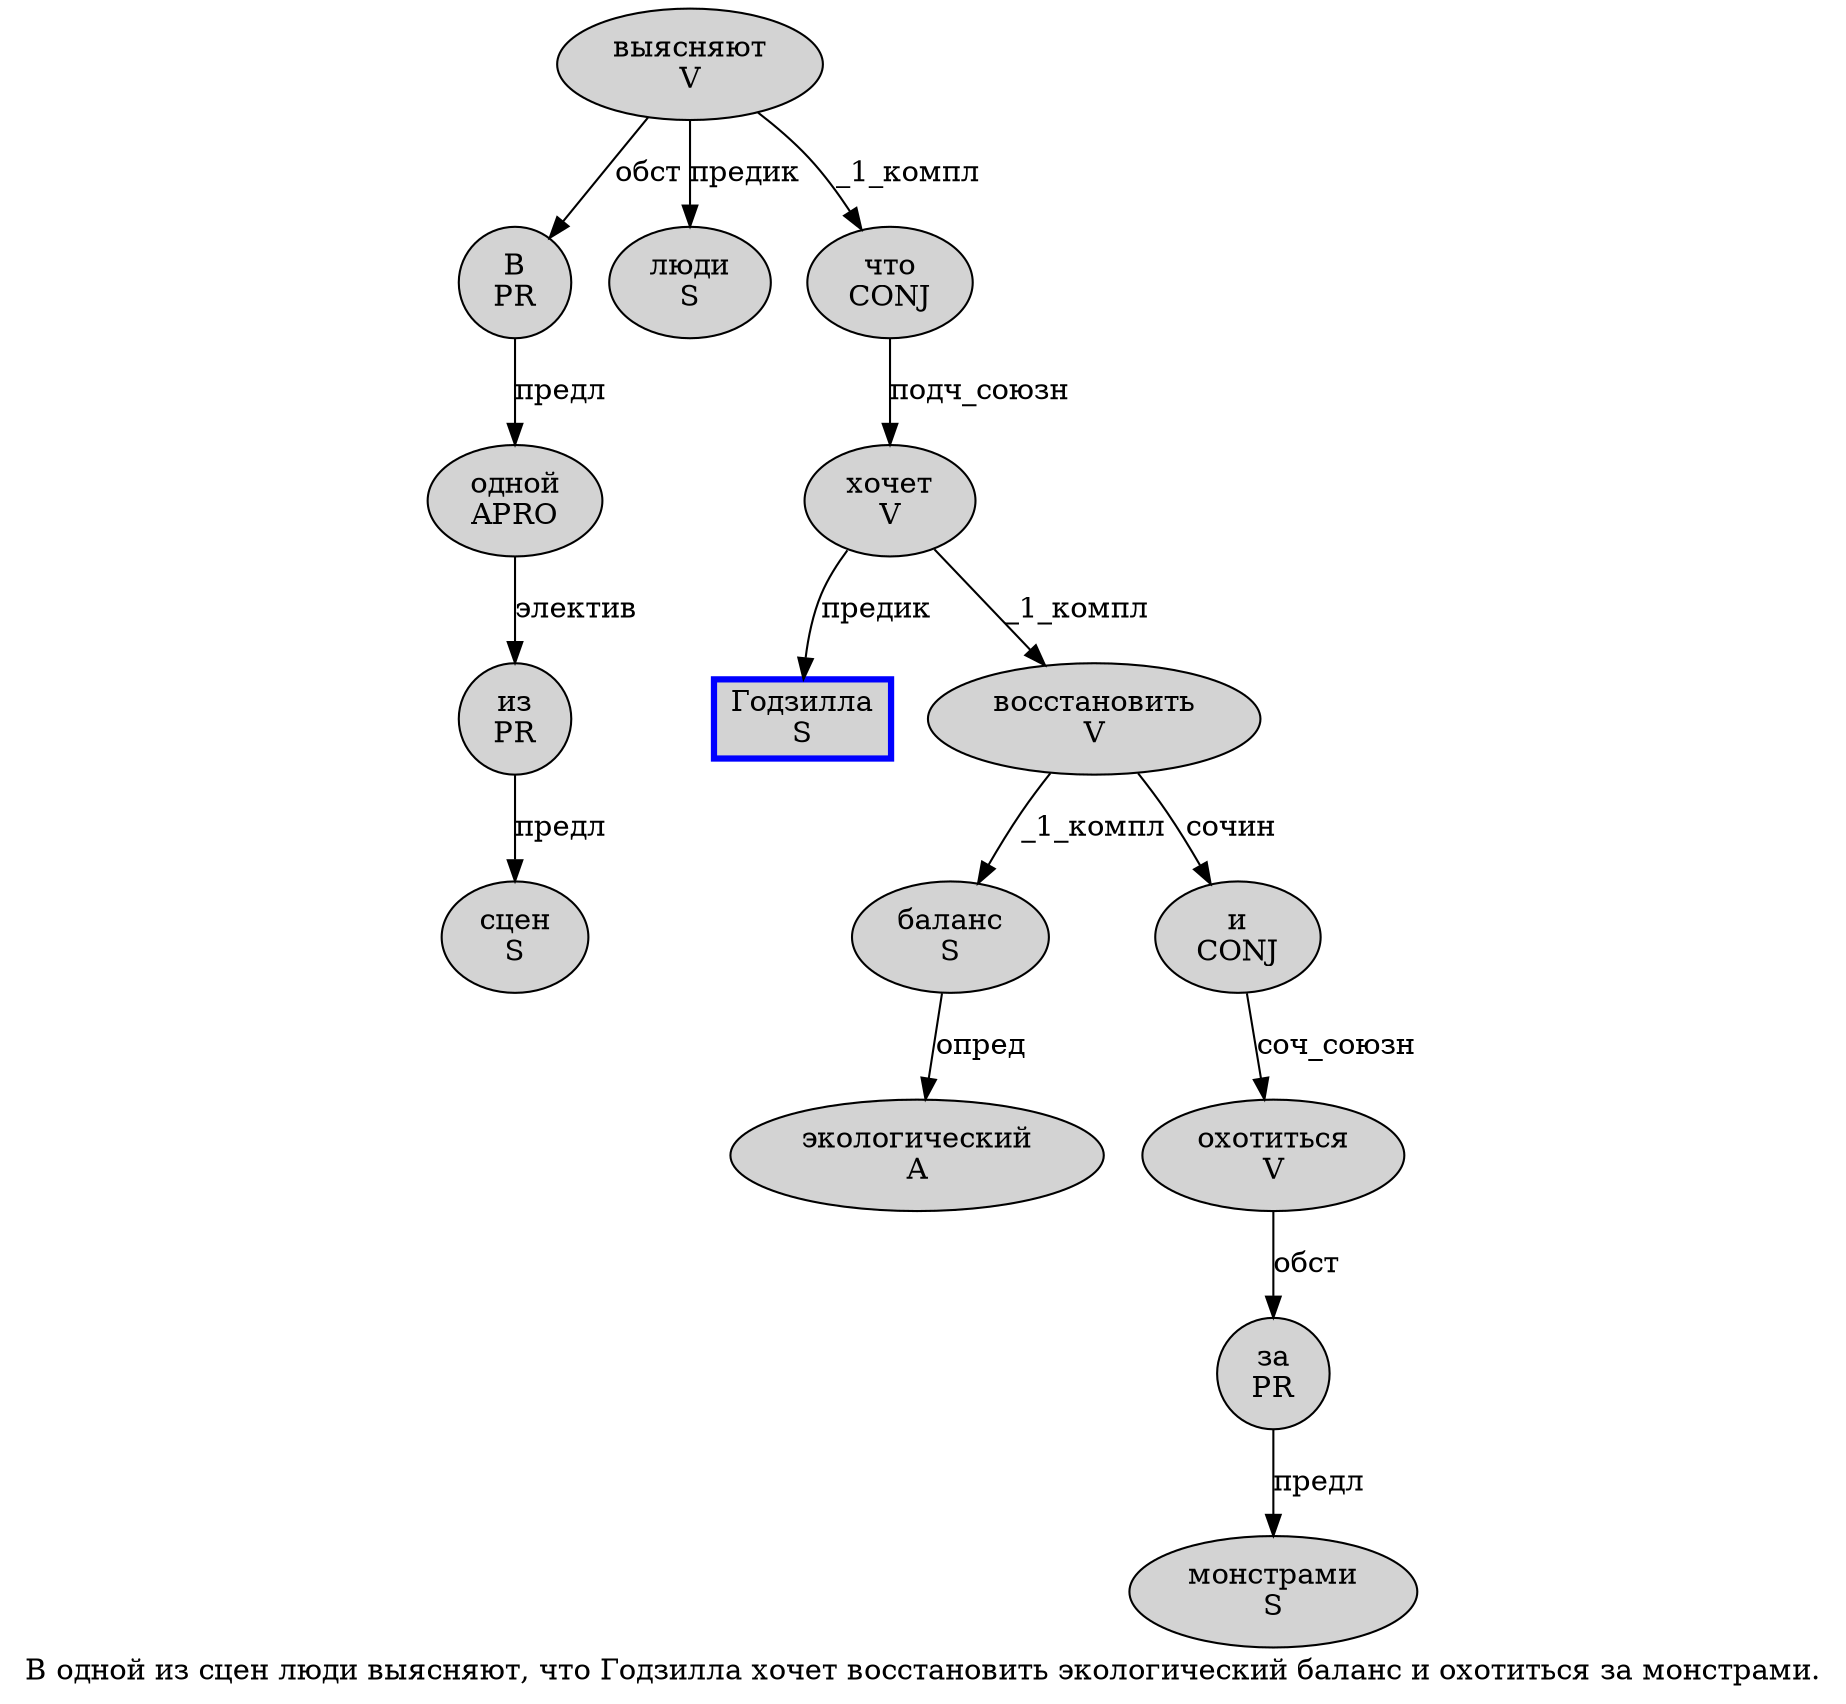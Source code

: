 digraph SENTENCE_4744 {
	graph [label="В одной из сцен люди выясняют, что Годзилла хочет восстановить экологический баланс и охотиться за монстрами."]
	node [style=filled]
		0 [label="В
PR" color="" fillcolor=lightgray penwidth=1 shape=ellipse]
		1 [label="одной
APRO" color="" fillcolor=lightgray penwidth=1 shape=ellipse]
		2 [label="из
PR" color="" fillcolor=lightgray penwidth=1 shape=ellipse]
		3 [label="сцен
S" color="" fillcolor=lightgray penwidth=1 shape=ellipse]
		4 [label="люди
S" color="" fillcolor=lightgray penwidth=1 shape=ellipse]
		5 [label="выясняют
V" color="" fillcolor=lightgray penwidth=1 shape=ellipse]
		7 [label="что
CONJ" color="" fillcolor=lightgray penwidth=1 shape=ellipse]
		8 [label="Годзилла
S" color=blue fillcolor=lightgray penwidth=3 shape=box]
		9 [label="хочет
V" color="" fillcolor=lightgray penwidth=1 shape=ellipse]
		10 [label="восстановить
V" color="" fillcolor=lightgray penwidth=1 shape=ellipse]
		11 [label="экологический
A" color="" fillcolor=lightgray penwidth=1 shape=ellipse]
		12 [label="баланс
S" color="" fillcolor=lightgray penwidth=1 shape=ellipse]
		13 [label="и
CONJ" color="" fillcolor=lightgray penwidth=1 shape=ellipse]
		14 [label="охотиться
V" color="" fillcolor=lightgray penwidth=1 shape=ellipse]
		15 [label="за
PR" color="" fillcolor=lightgray penwidth=1 shape=ellipse]
		16 [label="монстрами
S" color="" fillcolor=lightgray penwidth=1 shape=ellipse]
			15 -> 16 [label="предл"]
			13 -> 14 [label="соч_союзн"]
			7 -> 9 [label="подч_союзн"]
			14 -> 15 [label="обст"]
			10 -> 12 [label="_1_компл"]
			10 -> 13 [label="сочин"]
			5 -> 0 [label="обст"]
			5 -> 4 [label="предик"]
			5 -> 7 [label="_1_компл"]
			9 -> 8 [label="предик"]
			9 -> 10 [label="_1_компл"]
			2 -> 3 [label="предл"]
			1 -> 2 [label="электив"]
			12 -> 11 [label="опред"]
			0 -> 1 [label="предл"]
}